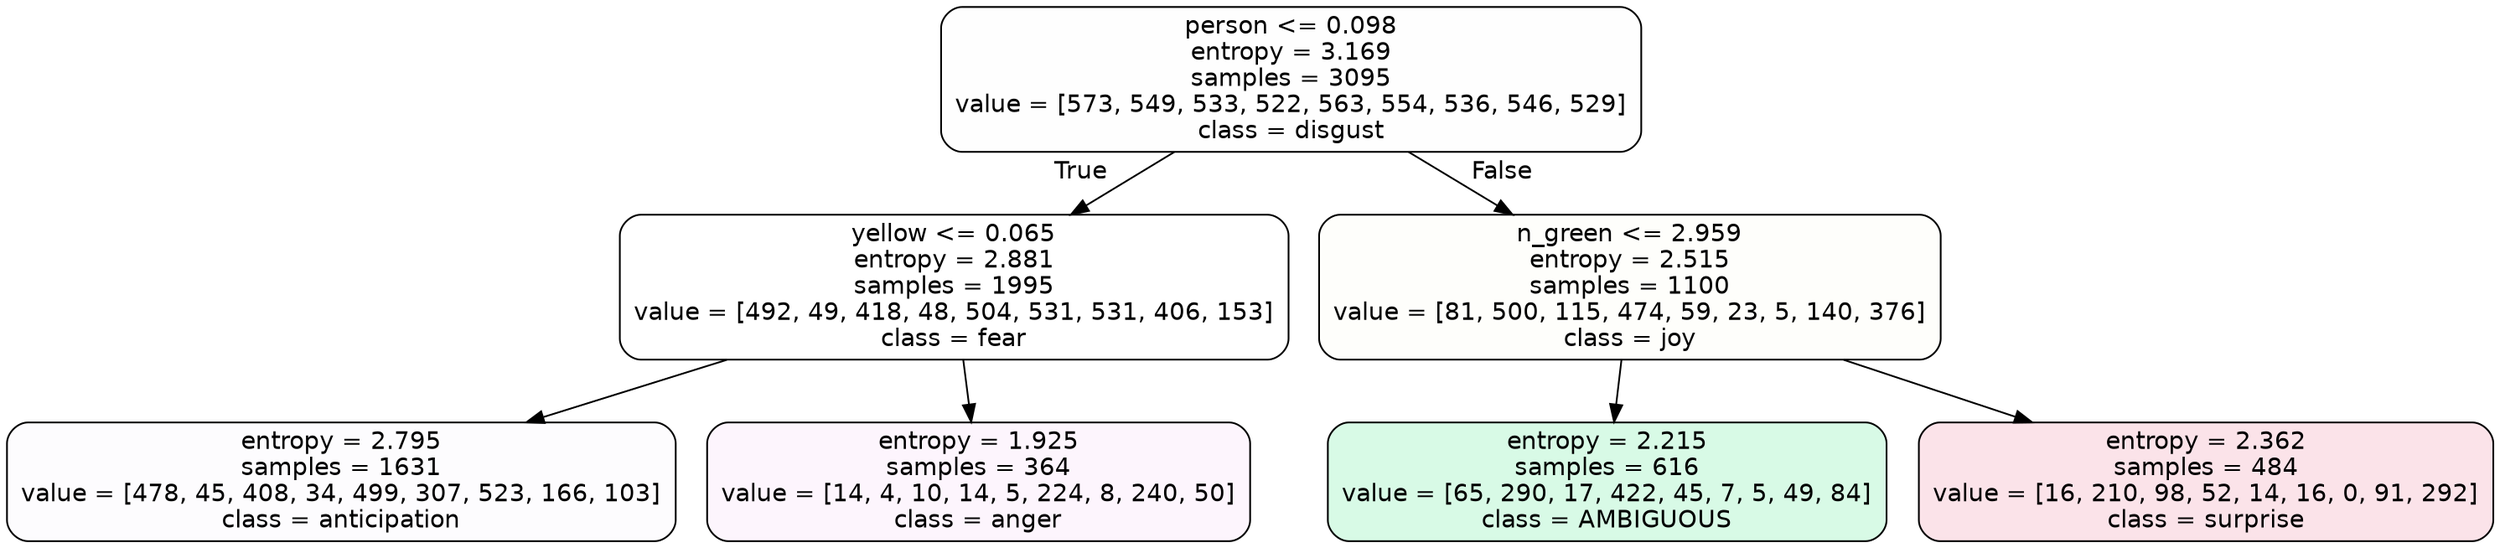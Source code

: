 digraph Tree {
node [shape=box, style="filled, rounded", color="black", fontname=helvetica] ;
edge [fontname=helvetica] ;
0 [label="person <= 0.098\nentropy = 3.169\nsamples = 3095\nvalue = [573, 549, 533, 522, 563, 554, 536, 546, 529]\nclass = disgust", fillcolor="#e5813901"] ;
1 [label="yellow <= 0.065\nentropy = 2.881\nsamples = 1995\nvalue = [492, 49, 418, 48, 504, 531, 531, 406, 153]\nclass = fear", fillcolor="#3964e500"] ;
0 -> 1 [labeldistance=2.5, labelangle=45, headlabel="True"] ;
2 [label="entropy = 2.795\nsamples = 1631\nvalue = [478, 45, 408, 34, 499, 307, 523, 166, 103]\nclass = anticipation", fillcolor="#8139e503"] ;
1 -> 2 ;
3 [label="entropy = 1.925\nsamples = 364\nvalue = [14, 4, 10, 14, 5, 224, 8, 240, 50]\nclass = anger", fillcolor="#e539d70c"] ;
1 -> 3 ;
4 [label="n_green <= 2.959\nentropy = 2.515\nsamples = 1100\nvalue = [81, 500, 115, 474, 59, 23, 5, 140, 376]\nclass = joy", fillcolor="#d7e53905"] ;
0 -> 4 [labeldistance=2.5, labelangle=-45, headlabel="False"] ;
5 [label="entropy = 2.215\nsamples = 616\nvalue = [65, 290, 17, 422, 45, 7, 5, 49, 84]\nclass = AMBIGUOUS", fillcolor="#39e58131"] ;
4 -> 5 ;
6 [label="entropy = 2.362\nsamples = 484\nvalue = [16, 210, 98, 52, 14, 16, 0, 91, 292]\nclass = surprise", fillcolor="#e5396424"] ;
4 -> 6 ;
}